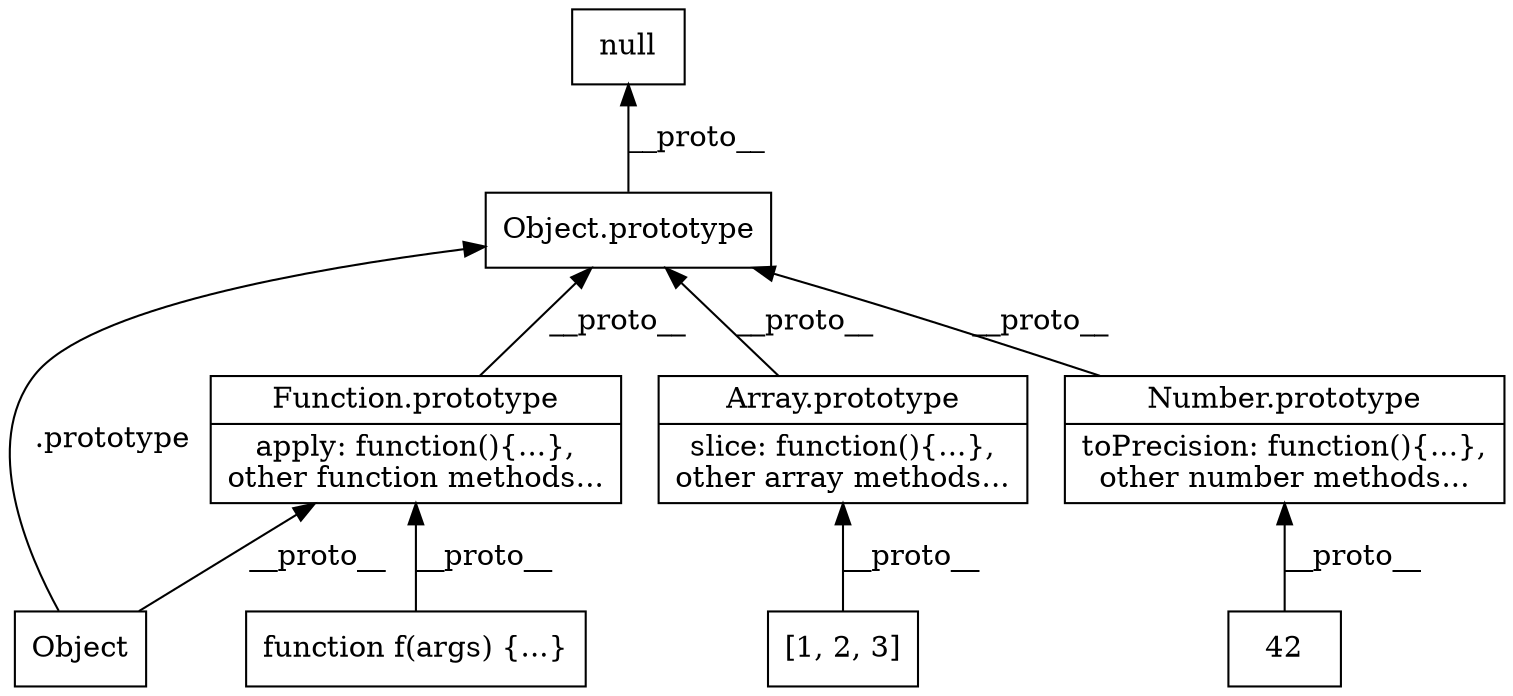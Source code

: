 digraph proto {

  // ###########################################################################
  graph [rankdir=BT];
  node  [shape="record"];
  edge  [label="__proto__"];

  // ###########################################################################
  null [label="null"];
  object       [label="Object"];
  object_proto [label="Object.prototype"];

  // ###########################################################################
  array_object [label="[1, 2, 3]"];
  array_proto  [label="{Array.prototype|slice: function()\{...\},\nother array methods...}"];

  // ###########################################################################
  fun_object [label="function f(args) \{...\}"];
  fun_proto  [label="{Function.prototype|apply: function()\{...\},\nother function methods...}"];

  // ###########################################################################
  num_object [label="42"];
  num_proto  [label="{Number.prototype|toPrecision: function()\{...\},\nother number methods...}"];

  // ###########################################################################
  array_object -> array_proto;
  array_proto  -> object_proto;
  fun_object   -> fun_proto;
  object       -> fun_proto;
  object       -> object_proto [label=".prototype"];
  fun_proto    -> object_proto;
  num_object   -> num_proto;
  num_proto    -> object_proto;
  object_proto -> null;
}
